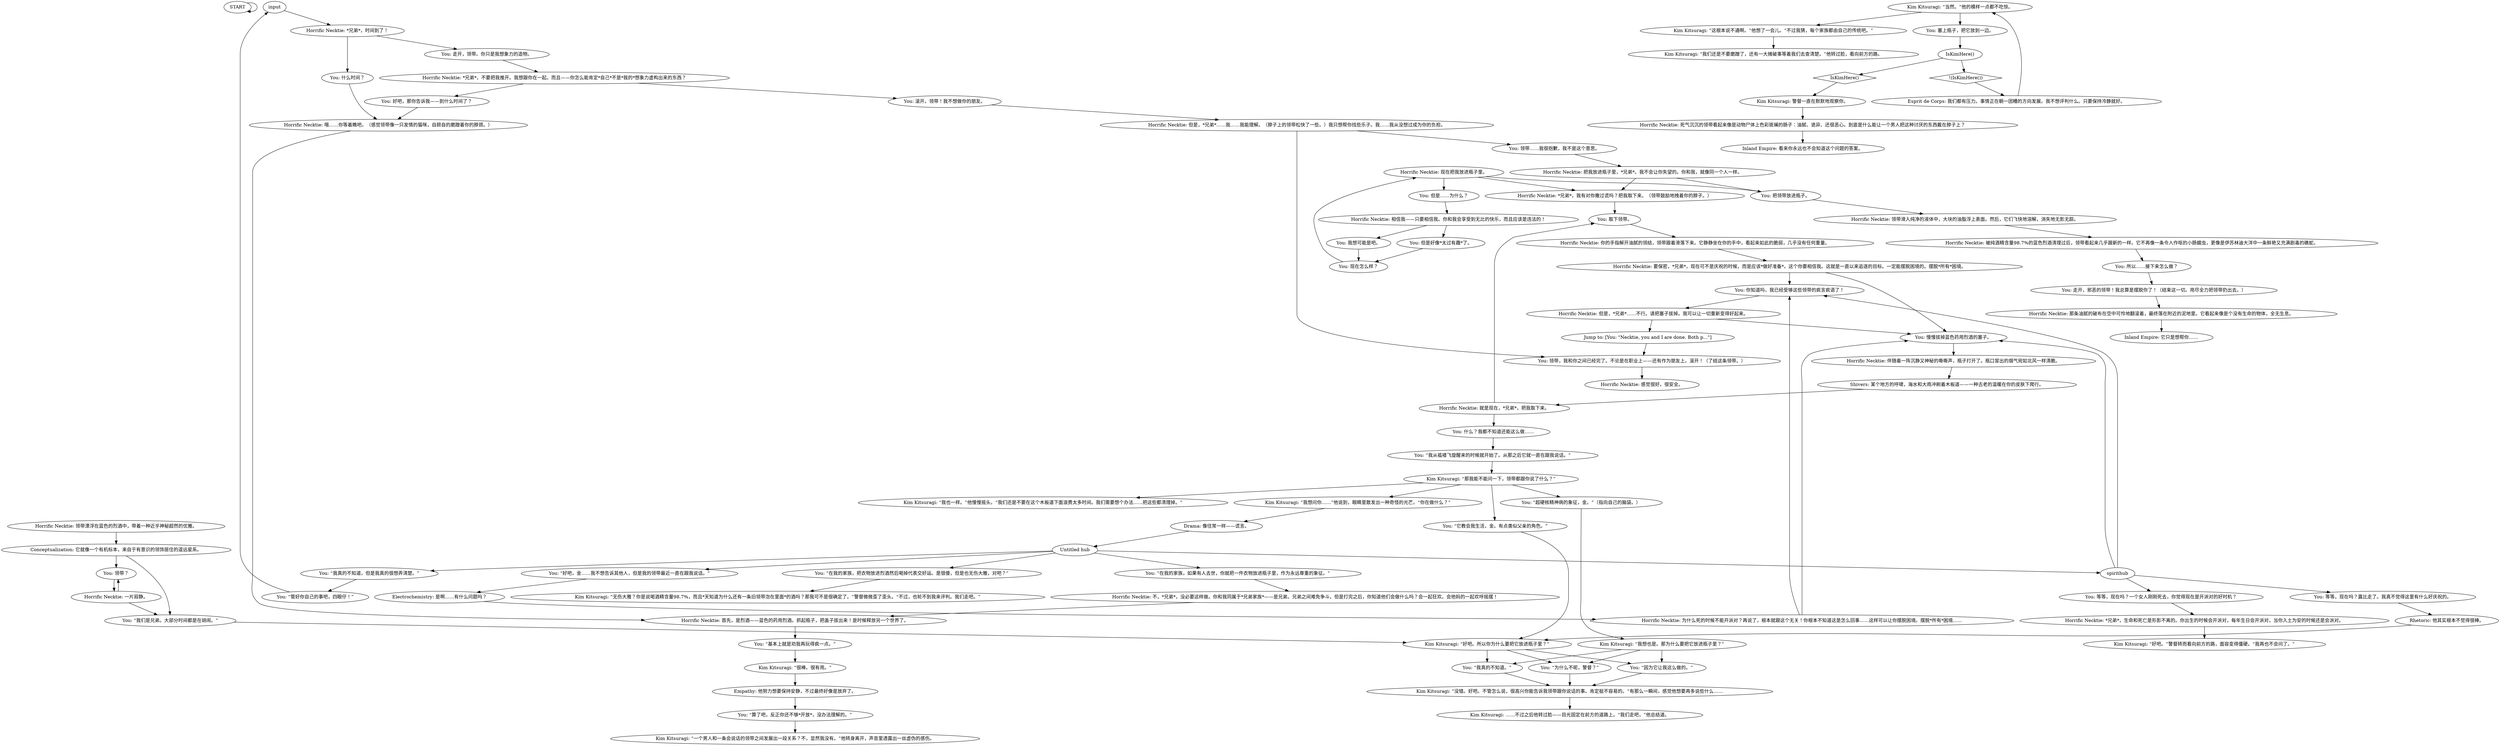 # LAIR ORB / dark celebration 2
# An afterthought to Ruby's scene whether she kills herself or runs away -- exists outside Ruby by Rosemary as redundancy
# ==================================================
digraph G {
	  0 [label="START"];
	  1 [label="input"];
	  2 [label="Kim Kitsuragi: “好吧。”警督转而看向前方的路，面容变得僵硬。“我再也不会问了。”"];
	  3 [label="Electrochemistry: 是啊……有什么问题吗？"];
	  4 [label="Kim Kitsuragi: “当然。”他的模样一点都不吃惊。"];
	  5 [label="Kim Kitsuragi: ……不过之后他转过脸——目光固定在前方的道路上。“我们走吧，”他总结道。"];
	  6 [label="Esprit de Corps: 我们都有压力。事情正在朝一团糟的方向发展。我不想评判什么。只要保持冷静就好。"];
	  7 [label="Horrific Necktie: 感觉很好，很安全。"];
	  8 [label="Horrific Necktie: 死气沉沉的领带看起来像是动物尸体上色彩斑斓的肠子：油腻、诡异、还很恶心。到底是什么能让一个男人把这种讨厌的东西戴在脖子上？"];
	  9 [label="Empathy: 他努力想要保持安静，不过最终好像是放弃了。"];
	  10 [label="Rhetoric: 他其实根本不觉得很棒。"];
	  11 [label="Horrific Necktie: 要保密，*兄弟*，现在可不是庆祝的时候，而是应该*做好准备*。这个你要相信我。这就是一直以来追逐的目标。一定能摆脱困境的。摆脱*所有*困境。"];
	  12 [label="You: 现在怎么样？"];
	  13 [label="Horrific Necktie: 把我放进瓶子里，*兄弟*。我不会让你失望的。你和我，就像同一个人一样。"];
	  14 [label="Horrific Necktie: 不，*兄弟*，没必要这样做。你和我同属于*兄弟家族*——是兄弟。兄弟之间难免争斗。但是打完之后，你知道他们会做什么吗？会一起狂欢。会他妈的一起欢呼摇摆！"];
	  15 [label="Kim Kitsuragi: “这根本说不通啊。”他想了一会儿。“不过我猜，每个家族都由自己的传统吧。”"];
	  16 [label="You: “算了吧，反正你还不够*开放*，没办法理解的。”"];
	  17 [label="Kim Kitsuragi: “我想问你……”他说到，眼睛里散发出一种奇怪的光芒。“你在做什么？”"];
	  18 [label="You: “基本上就是劝我再玩得疯一点。”"];
	  19 [label="spirithub"];
	  20 [label="You: “管好你自己的事吧，四眼仔！”"];
	  21 [label="Kim Kitsuragi: “我也一样。”他慢慢摇头。“我们还是不要在这个木板道下面浪费太多时间。我们需要想个办法……把这些都清理掉。”"];
	  22 [label="You: “我们是兄弟。大部分时间都是在胡闹。”"];
	  23 [label="You: 塞上瓶子，把它放到一边。"];
	  24 [label="You: “我从褴褛飞旋醒来的时候就开始了。从那之后它就一直在跟我说话。”"];
	  25 [label="Horrific Necktie: *兄弟*，我有对你撒过谎吗？把我取下来。（领带鼓励地拽着你的脖子。）"];
	  26 [label="You: 走开，邪恶的领带！我总算是摆脱你了！（结束这一切。用尽全力把领带扔出去。）"];
	  27 [label="Horrific Necktie: 领带漂浮在蓝色的烈酒中，带着一种近乎神秘超然的优雅。"];
	  28 [label="Kim Kitsuragi: “无伤大雅？你是说喝酒精含量98.7%，而且*天知道为什么还有一条旧领带泡在里面*的酒吗？那我可不是很确定了。”警督微微歪了歪头。“不过，也轮不到我来评判。我们走吧。”"];
	  29 [label="You: 什么？我都不知道还能这么做……"];
	  30 [label="You: 滚开，领带！我不想做你的朋友。"];
	  31 [label="Horrific Necktie: *兄弟*，生命和死亡是形影不离的。你出生的时候会开派对，每年生日会开派对，当你入土为安的时候还是会派对。"];
	  32 [label="Untitled hub"];
	  33 [label="Jump to: [You: \"Necktie, you and I are done. Both p...\"]"];
	  34 [label="Kim Kitsuragi: “没错。好吧。不管怎么说，很高兴你能告诉我领带跟你说话的事。肯定挺不容易的。”有那么一瞬间，感觉他想要再多说些什么……"];
	  35 [label="You: 取下领带。"];
	  36 [label="Kim Kitsuragi: “好吧。所以你为什么要把它放进瓶子里？”"];
	  37 [label="You: 我想可能是吧。"];
	  38 [label="You: 所以……接下来怎么做？"];
	  39 [label="You: “在我的家族，如果有人去世，你就把一件衣物放进瓶子里，作为永远尊重的象征。”"];
	  40 [label="Horrific Necktie: 但是，*兄弟*……我……我能理解。（脖子上的领带松快了一些。）我只想帮你找些乐子。我……我从没想过成为你的负担。"];
	  41 [label="Shivers: 某个地方的呼啸，海水和大雨冲刷着木板道——一种古老的温暖在你的皮肤下爬行。"];
	  42 [label="Kim Kitsuragi: “那我能不能问一下，领带都跟你说了什么？”"];
	  43 [label="You: 走开，领带。你只是我想象力的造物。"];
	  44 [label="You: “超硬核精神病的象征，金。”（指向自己的脑袋。）"];
	  45 [label="Kim Kitsuragi: “我想也是。那为什么要把它放进瓶子里？”"];
	  46 [label="Horrific Necktie: 你的手指解开油腻的领结，领带跟着滑落下来。它静静坐在你的手中，看起来如此的脆弱，几乎没有任何重量。"];
	  47 [label="You: 领带？"];
	  48 [label="Horrific Necktie: 相信我——只要相信我。你和我会享受到无比的快乐，而且应该是违法的！"];
	  49 [label="You: 但是好像*太过有趣*了。"];
	  50 [label="Inland Empire: 它只是想帮你……"];
	  51 [label="Horrific Necktie: *兄弟*，不要把我推开。我想跟你在一起。而且——你怎么能肯定*自己*不是*我的*想象力虚构出来的东西？"];
	  52 [label="You: 但是……为什么？"];
	  53 [label="You: 你知道吗，我已经受够这些领带的疯言疯语了！"];
	  54 [label="Conceptualization: 它就像一个有机标本，来自于有意识的领饰居住的遥远星系。"];
	  55 [label="Inland Empire: 看来你永远也不会知道这个问题的答案。"];
	  56 [label="You: 什么时间？"];
	  57 [label="Kim Kitsuragi: “我们还是不要磨蹭了，还有一大摊破事等着我们去查清楚。”他转过脸，看向前方的路。"];
	  58 [label="You: “我真的不知道。”"];
	  59 [label="You: 等等，现在吗？一个女人刚刚死去，你觉得现在是开派对的好时机？"];
	  60 [label="You: 等等，现在吗？露比走了。我真不觉得这里有什么好庆祝的。"];
	  61 [label="IsKimHere()"];
	  62 [label="IsKimHere()", shape=diamond];
	  63 [label="!(IsKimHere())", shape=diamond];
	  64 [label="You: “好吧，金……我不想告诉其他人，但是我的领带最近一直在跟我说话。”"];
	  65 [label="You: 把领带放进瓶子。"];
	  66 [label="Kim Kitsuragi: 警督一直在默默地观察你。"];
	  67 [label="You: 好吧，那你告诉我——到什么时间了？"];
	  68 [label="You: “为什么不呢，警督？”"];
	  69 [label="Horrific Necktie: 现在把我放进瓶子里。"];
	  70 [label="Horrific Necktie: 哦……你等着瞧吧。（感觉领带像一只发情的猫咪，自顾自的磨蹭着你的脖颈。）"];
	  71 [label="You: “我真的不知道，但是我真的很想弄清楚。”"];
	  72 [label="You: “因为它让我这么做的。”"];
	  73 [label="You: “在我的家族，把衣物放进烈酒然后喝掉代表交好运。是很傻，但是也无伤大雅，对吧？”"];
	  74 [label="Horrific Necktie: 领带滑入纯净的液体中，大块的油脂浮上表面。然后，它们飞快地溶解，消失地无影无踪。"];
	  75 [label="You: “它教会我生活，金。有点类似父亲的角色。”"];
	  76 [label="Kim Kitsuragi: “很棒。很有用。”"];
	  77 [label="Kim Kitsuragi: “一个男人和一条会说话的领带之间发展出一段关系？不，显然我没有。”他转身离开，声音里透露出一丝虚伪的感伤。"];
	  78 [label="Horrific Necktie: 被纯酒精含量98.7%的蓝色烈酒清理过后，领带看起来几乎跟新的一样。它不再像一条令人作呕的小肠蠕虫，更像是伊苏林迪大洋中一条鲜艳又充满剧毒的礁蛇。"];
	  79 [label="You: 慢慢拔掉蓝色药用烈酒的塞子。"];
	  80 [label="Horrific Necktie: 伴随着一阵沉静又神秘的嘶嘶声，瓶子打开了。瓶口冒出的烟气宛如北风一样清脆。"];
	  81 [label="You: 领带，我和你之间已经完了。不论是在职业上——还有作为朋友上。滚开！（了结这条领带。）"];
	  82 [label="Horrific Necktie: *兄弟*，时间到了！"];
	  83 [label="Horrific Necktie: 首先，是烈酒——蓝色的药用烈酒。抓起瓶子，把盖子拔出来！是时候释放另一个世界了。"];
	  84 [label="Horrific Necktie: 一片寂静。"];
	  85 [label="Horrific Necktie: 为什么死的时候不能开派对？再说了，根本就跟这个无关！你根本不知道这是怎么回事……这样可以让你摆脱困境。摆脱*所有*困境……"];
	  86 [label="Horrific Necktie: 但是，*兄弟*……不行。请把塞子拔掉。我可以让一切重新变得好起来。"];
	  87 [label="Drama: 像往常一样——谎言。"];
	  88 [label="You: 领带……我很抱歉，我不是这个意思。"];
	  89 [label="Horrific Necktie: 就是现在，*兄弟*，把我取下来。"];
	  90 [label="Horrific Necktie: 那条油腻的破布在空中可怜地翻滚着，最终落在附近的泥地里。它看起来像是个没有生命的物体，全无生息。"];
	  0 -> 0
	  1 -> 82
	  3 -> 85
	  4 -> 15
	  4 -> 23
	  6 -> 4
	  8 -> 55
	  9 -> 16
	  10 -> 36
	  11 -> 53
	  11 -> 79
	  12 -> 69
	  13 -> 65
	  13 -> 25
	  14 -> 83
	  15 -> 57
	  16 -> 77
	  17 -> 87
	  18 -> 76
	  19 -> 59
	  19 -> 60
	  19 -> 53
	  19 -> 79
	  20 -> 1
	  22 -> 36
	  23 -> 61
	  24 -> 42
	  25 -> 35
	  26 -> 90
	  27 -> 54
	  29 -> 24
	  30 -> 40
	  31 -> 2
	  32 -> 64
	  32 -> 39
	  32 -> 71
	  32 -> 73
	  32 -> 19
	  33 -> 81
	  34 -> 5
	  35 -> 46
	  36 -> 72
	  36 -> 58
	  36 -> 68
	  37 -> 12
	  38 -> 26
	  39 -> 14
	  40 -> 88
	  40 -> 81
	  41 -> 89
	  42 -> 17
	  42 -> 75
	  42 -> 44
	  42 -> 21
	  43 -> 51
	  44 -> 45
	  45 -> 72
	  45 -> 58
	  45 -> 68
	  46 -> 11
	  47 -> 84
	  48 -> 49
	  48 -> 37
	  49 -> 12
	  51 -> 67
	  51 -> 30
	  52 -> 48
	  53 -> 86
	  54 -> 22
	  54 -> 47
	  56 -> 70
	  58 -> 34
	  59 -> 31
	  60 -> 10
	  61 -> 62
	  61 -> 63
	  62 -> 66
	  63 -> 6
	  64 -> 3
	  65 -> 74
	  66 -> 8
	  67 -> 70
	  68 -> 34
	  69 -> 65
	  69 -> 52
	  69 -> 25
	  70 -> 83
	  71 -> 20
	  72 -> 34
	  73 -> 28
	  74 -> 78
	  75 -> 36
	  76 -> 9
	  78 -> 38
	  79 -> 80
	  80 -> 41
	  81 -> 7
	  82 -> 56
	  82 -> 43
	  83 -> 18
	  84 -> 22
	  84 -> 47
	  85 -> 53
	  85 -> 79
	  86 -> 33
	  86 -> 79
	  87 -> 32
	  88 -> 13
	  89 -> 35
	  89 -> 29
	  90 -> 50
}

